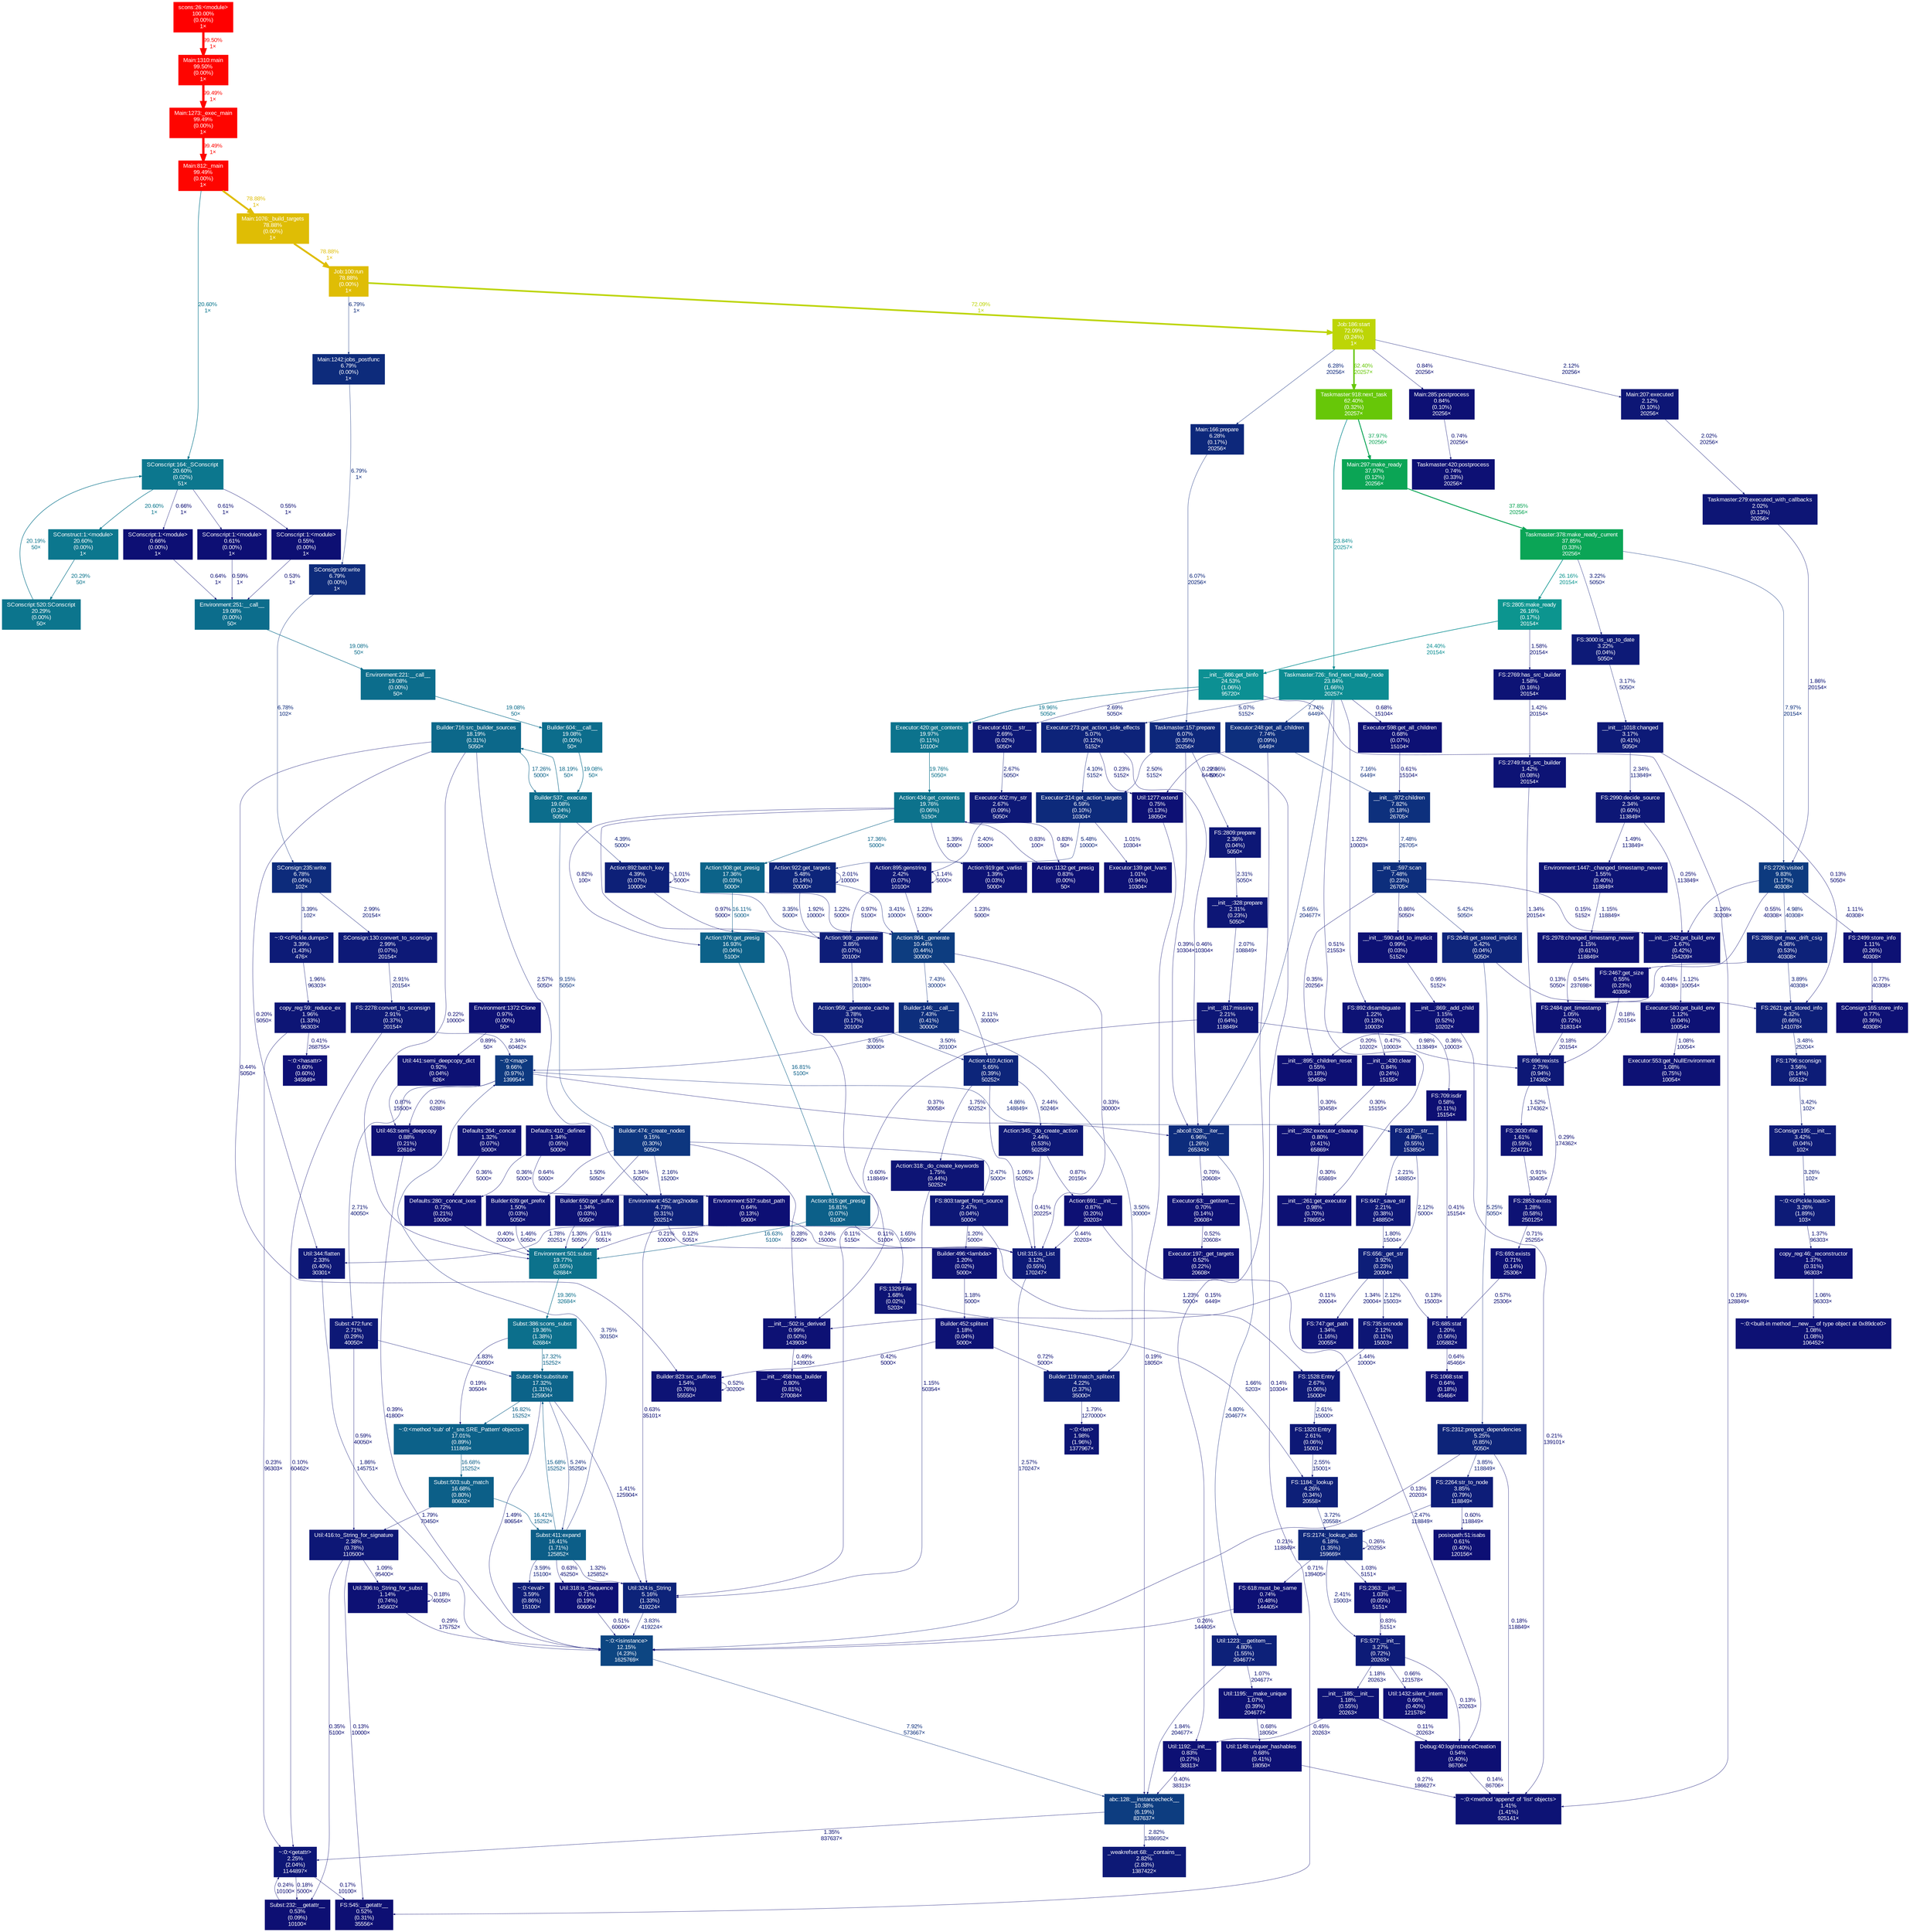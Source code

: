 digraph {
	graph [ranksep=0.25, fontname=Arial, nodesep=0.125];
	node [fontname=Arial, style=filled, height=0, width=0, shape=box, fontcolor=white];
	edge [fontname=Arial];
	0 [color="#0d287b", fontcolor="#ffffff", fontsize="10.00", label="FS:2174:_lookup_abs\n6.18%\n(1.35%)\n159669×"];
	0 -> 0 [color="#0d0e73", label="0.26%\n20255×", arrowsize="0.35", fontsize="10.00", fontcolor="#0d0e73", labeldistance="0.50", penwidth="0.50"];
	0 -> 1093 [color="#0d1174", label="1.03%\n5151×", arrowsize="0.35", fontsize="10.00", fontcolor="#0d1174", labeldistance="0.50", penwidth="0.50"];
	0 -> 390 [color="#0d1074", label="0.71%\n139405×", arrowsize="0.35", fontsize="10.00", fontcolor="#0d1074", labeldistance="0.50", penwidth="0.50"];
	0 -> 732 [color="#0d1776", label="2.41%\n15003×", arrowsize="0.35", fontsize="10.00", fontcolor="#0d1776", labeldistance="0.50", penwidth="0.50"];
	1 [color="#0d1f78", fontcolor="#ffffff", fontsize="10.00", label="FS:1184:_lookup\n4.26%\n(0.34%)\n20558×"];
	1 -> 0 [color="#0d1d78", label="3.72%\n20558×", arrowsize="0.35", fontsize="10.00", fontcolor="#0d1d78", labeldistance="0.50", penwidth="0.50"];
	2 [color="#0d1d78", fontcolor="#ffffff", fontsize="10.00", label="FS:2264:str_to_node\n3.85%\n(0.79%)\n118849×"];
	2 -> 0 [color="#0d1776", label="2.47%\n118849×", arrowsize="0.35", fontsize="10.00", fontcolor="#0d1776", labeldistance="0.50", penwidth="0.50"];
	2 -> 1434 [color="#0d0f74", label="0.60%\n118849×", arrowsize="0.35", fontsize="10.00", fontcolor="#0d0f74", labeldistance="0.50", penwidth="0.50"];
	4 [color="#0c8c92", fontcolor="#ffffff", fontsize="10.00", label="Taskmaster:726:_find_next_ready_node\n23.84%\n(1.66%)\n20257×"];
	4 -> 266 [color="#0d1274", label="1.22%\n10003×", arrowsize="0.35", fontsize="10.00", fontcolor="#0d1274", labeldistance="0.50", penwidth="0.50"];
	4 -> 427 [color="#0d1074", label="0.68%\n15104×", arrowsize="0.35", fontsize="10.00", fontcolor="#0d1074", labeldistance="0.50", penwidth="0.50"];
	4 -> 815 [color="#0d2f7d", label="7.74%\n6449×", arrowsize="0.35", fontsize="10.00", fontcolor="#0d2f7d", labeldistance="0.50", penwidth="0.50"];
	4 -> 843 [color="#0d257a", label="5.65%\n204677×", arrowsize="0.35", fontsize="10.00", fontcolor="#0d257a", labeldistance="0.50", penwidth="0.50"];
	4 -> 219 [color="#0d0f73", label="0.51%\n21553×", arrowsize="0.35", fontsize="10.00", fontcolor="#0d0f73", labeldistance="0.50", penwidth="0.50"];
	4 -> 412 [color="#0d2379", label="5.07%\n5152×", arrowsize="0.35", fontsize="10.00", fontcolor="#0d2379", labeldistance="0.50", penwidth="0.50"];
	15 [color="#0d1074", fontcolor="#ffffff", fontsize="10.00", label="__init__:282:executor_cleanup\n0.80%\n(0.41%)\n65869×"];
	15 -> 219 [color="#0d0e73", label="0.30%\n65869×", arrowsize="0.35", fontsize="10.00", fontcolor="#0d0e73", labeldistance="0.50", penwidth="0.50"];
	16 [color="#0d2078", fontcolor="#ffffff", fontsize="10.00", label="Action:892:batch_key\n4.39%\n(0.07%)\n10000×"];
	16 -> 16 [color="#0d1174", label="1.01%\n5000×", arrowsize="0.35", fontsize="10.00", fontcolor="#0d1174", labeldistance="0.50", penwidth="0.50"];
	16 -> 708 [color="#0d1b77", label="3.35%\n5000×", arrowsize="0.35", fontsize="10.00", fontcolor="#0d1b77", labeldistance="0.50", penwidth="0.50"];
	16 -> 274 [color="#0d1174", label="0.97%\n5000×", arrowsize="0.35", fontsize="10.00", fontcolor="#0d1174", labeldistance="0.50", penwidth="0.50"];
	17 [color="#0c6d8c", fontcolor="#ffffff", fontsize="10.00", label="Builder:537:_execute\n19.08%\n(0.24%)\n5050×"];
	17 -> 192 [color="#0c688a", label="18.19%\n50×", arrowsize="0.43", fontsize="10.00", fontcolor="#0c688a", labeldistance="0.73", penwidth="0.73"];
	17 -> 19 [color="#0d367f", label="9.15%\n5050×", arrowsize="0.35", fontsize="10.00", fontcolor="#0d367f", labeldistance="0.50", penwidth="0.50"];
	17 -> 16 [color="#0d2078", label="4.39%\n5000×", arrowsize="0.35", fontsize="10.00", fontcolor="#0d2078", labeldistance="0.50", penwidth="0.50"];
	19 [color="#0d367f", fontcolor="#ffffff", fontsize="10.00", label="Builder:474:_create_nodes\n9.15%\n(0.30%)\n5050×"];
	19 -> 450 [color="#0d1375", label="1.50%\n5050×", arrowsize="0.35", fontsize="10.00", fontcolor="#0d1375", labeldistance="0.50", penwidth="0.50"];
	19 -> 228 [color="#0d1274", label="1.34%\n5050×", arrowsize="0.35", fontsize="10.00", fontcolor="#0d1274", labeldistance="0.50", penwidth="0.50"];
	19 -> 201 [color="#0d1676", label="2.16%\n15200×", arrowsize="0.35", fontsize="10.00", fontcolor="#0d1676", labeldistance="0.50", penwidth="0.50"];
	19 -> 182 [color="#0d0e73", label="0.28%\n5050×", arrowsize="0.35", fontsize="10.00", fontcolor="#0d0e73", labeldistance="0.50", penwidth="0.50"];
	19 -> 133 [color="#0d1776", label="2.47%\n5000×", arrowsize="0.35", fontsize="10.00", fontcolor="#0d1776", labeldistance="0.50", penwidth="0.50"];
	24 [color="#0d0f74", fontcolor="#ffffff", fontsize="10.00", label="SConscript:1:<module>\n0.66%\n(0.00%)\n1×"];
	24 -> 711 [color="#0d0f74", label="0.64%\n1×", arrowsize="0.35", fontsize="10.00", fontcolor="#0d0f74", labeldistance="0.50", penwidth="0.50"];
	25 [color="#0c778e", fontcolor="#ffffff", fontsize="10.00", label="SConscript:164:_SConscript\n20.60%\n(0.02%)\n51×"];
	25 -> 24 [color="#0d0f74", label="0.66%\n1×", arrowsize="0.35", fontsize="10.00", fontcolor="#0d0f74", labeldistance="0.50", penwidth="0.50"];
	25 -> 284 [color="#0d0f74", label="0.61%\n1×", arrowsize="0.35", fontsize="10.00", fontcolor="#0d0f74", labeldistance="0.50", penwidth="0.50"];
	25 -> 362 [color="#0d0f73", label="0.55%\n1×", arrowsize="0.35", fontsize="10.00", fontcolor="#0d0f73", labeldistance="0.50", penwidth="0.50"];
	25 -> 121 [color="#0c778e", label="20.60%\n1×", arrowsize="0.45", fontsize="10.00", fontcolor="#0c778e", labeldistance="0.82", penwidth="0.82"];
	32 [color="#0d277b", fontcolor="#ffffff", fontsize="10.00", label="Taskmaster:157:prepare\n6.07%\n(0.35%)\n20256×"];
	32 -> 843 [color="#0d0e73", label="0.39%\n10304×", arrowsize="0.35", fontsize="10.00", fontcolor="#0d0e73", labeldistance="0.50", penwidth="0.50"];
	32 -> 783 [color="#0d1776", label="2.36%\n5050×", arrowsize="0.35", fontsize="10.00", fontcolor="#0d1776", labeldistance="0.50", penwidth="0.50"];
	32 -> 245 [color="#0d0d73", label="0.14%\n10304×", arrowsize="0.35", fontsize="10.00", fontcolor="#0d0d73", labeldistance="0.50", penwidth="0.50"];
	32 -> 886 [color="#0d1776", label="2.50%\n5152×", arrowsize="0.35", fontsize="10.00", fontcolor="#0d1776", labeldistance="0.50", penwidth="0.50"];
	33 [color="#0d287b", fontcolor="#ffffff", fontsize="10.00", label="Main:166:prepare\n6.28%\n(0.17%)\n20256×"];
	33 -> 32 [color="#0d277b", label="6.07%\n20256×", arrowsize="0.35", fontsize="10.00", fontcolor="#0d277b", labeldistance="0.50", penwidth="0.50"];
	42 [color="#0d1675", fontcolor="#ffffff", fontsize="10.00", label="FS:735:srcnode\n2.12%\n(0.11%)\n15003×"];
	42 -> 202 [color="#0d1375", label="1.44%\n10000×", arrowsize="0.35", fontsize="10.00", fontcolor="#0d1375", labeldistance="0.50", penwidth="0.50"];
	79 [color="#fe0500", fontcolor="#ffffff", fontsize="10.00", label="Main:812:_main\n99.49%\n(0.00%)\n1×"];
	79 -> 527 [color="#dfbd05", label="78.88%\n1×", arrowsize="0.89", fontsize="10.00", fontcolor="#dfbd05", labeldistance="3.16", penwidth="3.16"];
	79 -> 25 [color="#0c778e", label="20.60%\n1×", arrowsize="0.45", fontsize="10.00", fontcolor="#0c778e", labeldistance="0.82", penwidth="0.82"];
	93 [color="#0d1074", fontcolor="#ffffff", fontsize="10.00", label="Util:463:semi_deepcopy\n0.88%\n(0.21%)\n22616×"];
	93 -> 378 [color="#0d0e73", label="0.39%\n41800×", arrowsize="0.35", fontsize="10.00", fontcolor="#0d0e73", labeldistance="0.50", penwidth="0.50"];
	116 [color="#fe0500", fontcolor="#ffffff", fontsize="10.00", label="Main:1310:main\n99.50%\n(0.00%)\n1×"];
	116 -> 399 [color="#fe0500", label="99.49%\n1×", arrowsize="1.00", fontsize="10.00", fontcolor="#fe0500", labeldistance="3.98", penwidth="3.98"];
	121 [color="#0c778e", fontcolor="#ffffff", fontsize="10.00", label="SConstruct:1:<module>\n20.60%\n(0.00%)\n1×"];
	121 -> 343 [color="#0c758d", label="20.29%\n50×", arrowsize="0.45", fontsize="10.00", fontcolor="#0c758d", labeldistance="0.81", penwidth="0.81"];
	127 [color="#0c9093", fontcolor="#ffffff", fontsize="10.00", label="__init__:686:get_binfo\n24.53%\n(1.06%)\n95720×"];
	127 -> 322 [color="#0d1876", label="2.69%\n5050×", arrowsize="0.35", fontsize="10.00", fontcolor="#0d1876", labeldistance="0.50", penwidth="0.50"];
	127 -> 762 [color="#0c738d", label="19.96%\n5050×", arrowsize="0.45", fontsize="10.00", fontcolor="#0c738d", labeldistance="0.80", penwidth="0.80"];
	127 -> 1500 [color="#0d0e73", label="0.19%\n128849×", arrowsize="0.35", fontsize="10.00", fontcolor="#0d0e73", labeldistance="0.50", penwidth="0.50"];
	132 [color="#0d1274", fontcolor="#ffffff", fontsize="10.00", label="Builder:496:<lambda>\n1.20%\n(0.02%)\n5000×"];
	132 -> 1172 [color="#0d1274", label="1.18%\n5000×", arrowsize="0.35", fontsize="10.00", fontcolor="#0d1274", labeldistance="0.50", penwidth="0.50"];
	133 [color="#0d1776", fontcolor="#ffffff", fontsize="10.00", label="FS:803:target_from_source\n2.47%\n(0.04%)\n5000×"];
	133 -> 202 [color="#0d1274", label="1.23%\n5000×", arrowsize="0.35", fontsize="10.00", fontcolor="#0d1274", labeldistance="0.50", penwidth="0.50"];
	133 -> 132 [color="#0d1274", label="1.20%\n5000×", arrowsize="0.35", fontsize="10.00", fontcolor="#0d1274", labeldistance="0.50", penwidth="0.50"];
	134 [color="#0d1074", fontcolor="#ffffff", fontsize="10.00", label="Action:1132:get_presig\n0.83%\n(0.00%)\n50×"];
	134 -> 135 [color="#0d1074", label="0.83%\n100×", arrowsize="0.35", fontsize="10.00", fontcolor="#0d1074", labeldistance="0.50", penwidth="0.50"];
	135 [color="#0c728c", fontcolor="#ffffff", fontsize="10.00", label="Action:434:get_contents\n19.76%\n(0.06%)\n5150×"];
	135 -> 385 [color="#0d0d73", label="0.11%\n5150×", arrowsize="0.35", fontsize="10.00", fontcolor="#0d0d73", labeldistance="0.50", penwidth="0.50"];
	135 -> 1058 [color="#0d1074", label="0.82%\n100×", arrowsize="0.35", fontsize="10.00", fontcolor="#0d1074", labeldistance="0.50", penwidth="0.50"];
	135 -> 227 [color="#0d1375", label="1.39%\n5000×", arrowsize="0.35", fontsize="10.00", fontcolor="#0d1375", labeldistance="0.50", penwidth="0.50"];
	135 -> 134 [color="#0d1074", label="0.83%\n50×", arrowsize="0.35", fontsize="10.00", fontcolor="#0d1074", labeldistance="0.50", penwidth="0.50"];
	135 -> 1226 [color="#0c6389", label="17.36%\n5000×", arrowsize="0.42", fontsize="10.00", fontcolor="#0c6389", labeldistance="0.69", penwidth="0.69"];
	139 [color="#0d1375", fontcolor="#ffffff", fontsize="10.00", label="Builder:823:src_suffixes\n1.54%\n(0.76%)\n55550×"];
	139 -> 139 [color="#0d0f73", label="0.52%\n30200×", arrowsize="0.35", fontsize="10.00", fontcolor="#0d0f73", labeldistance="0.50", penwidth="0.50"];
	175 [color="#0d1074", fontcolor="#ffffff", fontsize="10.00", label="__init__:458:has_builder\n0.80%\n(0.81%)\n270084×"];
	178 [color="#0d2e7c", fontcolor="#ffffff", fontsize="10.00", label="__init__:597:scan\n7.48%\n(0.23%)\n26705×"];
	178 -> 690 [color="#0d247a", label="5.42%\n5050×", arrowsize="0.35", fontsize="10.00", fontcolor="#0d247a", labeldistance="0.50", penwidth="0.50"];
	178 -> 852 [color="#0d1074", label="0.86%\n5050×", arrowsize="0.35", fontsize="10.00", fontcolor="#0d1074", labeldistance="0.50", penwidth="0.50"];
	178 -> 281 [color="#0d0e73", label="0.35%\n20256×", arrowsize="0.35", fontsize="10.00", fontcolor="#0d0e73", labeldistance="0.50", penwidth="0.50"];
	178 -> 222 [color="#0d0d73", label="0.15%\n5152×", arrowsize="0.35", fontsize="10.00", fontcolor="#0d0d73", labeldistance="0.50", penwidth="0.50"];
	179 [color="#0ba556", fontcolor="#ffffff", fontsize="10.00", label="Taskmaster:378:make_ready_current\n37.85%\n(0.33%)\n20256×"];
	179 -> 837 [color="#0d1a77", label="3.22%\n5050×", arrowsize="0.35", fontsize="10.00", fontcolor="#0d1a77", labeldistance="0.50", penwidth="0.50"];
	179 -> 749 [color="#0c958f", label="26.16%\n20154×", arrowsize="0.51", fontsize="10.00", fontcolor="#0c958f", labeldistance="1.05", penwidth="1.05"];
	179 -> 180 [color="#0d307d", label="7.97%\n20154×", arrowsize="0.35", fontsize="10.00", fontcolor="#0d307d", labeldistance="0.50", penwidth="0.50"];
	180 [color="#0d3a7f", fontcolor="#ffffff", fontsize="10.00", label="FS:2726:visited\n9.83%\n(1.17%)\n40308×"];
	180 -> 676 [color="#0d1174", label="1.11%\n40308×", arrowsize="0.35", fontsize="10.00", fontcolor="#0d1174", labeldistance="0.50", penwidth="0.50"];
	180 -> 936 [color="#0d0f73", label="0.55%\n40308×", arrowsize="0.35", fontsize="10.00", fontcolor="#0d0f73", labeldistance="0.50", penwidth="0.50"];
	180 -> 638 [color="#0d2279", label="4.98%\n40308×", arrowsize="0.35", fontsize="10.00", fontcolor="#0d2279", labeldistance="0.50", penwidth="0.50"];
	180 -> 222 [color="#0d1274", label="1.26%\n30208×", arrowsize="0.35", fontsize="10.00", fontcolor="#0d1274", labeldistance="0.50", penwidth="0.50"];
	182 [color="#0d1174", fontcolor="#ffffff", fontsize="10.00", label="__init__:502:is_derived\n0.99%\n(0.50%)\n143903×"];
	182 -> 175 [color="#0d0f73", label="0.49%\n143903×", arrowsize="0.35", fontsize="10.00", fontcolor="#0d0f73", labeldistance="0.50", penwidth="0.50"];
	183 [color="#0d1a77", fontcolor="#ffffff", fontsize="10.00", label="__init__:1018:changed\n3.17%\n(0.41%)\n5050×"];
	183 -> 408 [color="#0d0d73", label="0.13%\n5050×", arrowsize="0.35", fontsize="10.00", fontcolor="#0d0d73", labeldistance="0.50", penwidth="0.50"];
	183 -> 254 [color="#0d1776", label="2.34%\n113849×", arrowsize="0.35", fontsize="10.00", fontcolor="#0d1776", labeldistance="0.50", penwidth="0.50"];
	184 [color="#0d1675", fontcolor="#ffffff", fontsize="10.00", label="Main:207:executed\n2.12%\n(0.10%)\n20256×"];
	184 -> 760 [color="#0d1575", label="2.02%\n20256×", arrowsize="0.35", fontsize="10.00", fontcolor="#0d1575", labeldistance="0.50", penwidth="0.50"];
	192 [color="#0c688a", fontcolor="#ffffff", fontsize="10.00", label="Builder:716:src_builder_sources\n18.19%\n(0.31%)\n5050×"];
	192 -> 201 [color="#0d1876", label="2.57%\n5050×", arrowsize="0.35", fontsize="10.00", fontcolor="#0d1876", labeldistance="0.50", penwidth="0.50"];
	192 -> 394 [color="#0d0e73", label="0.20%\n5050×", arrowsize="0.35", fontsize="10.00", fontcolor="#0d0e73", labeldistance="0.50", penwidth="0.50"];
	192 -> 139 [color="#0d0f73", label="0.44%\n5050×", arrowsize="0.35", fontsize="10.00", fontcolor="#0d0f73", labeldistance="0.50", penwidth="0.50"];
	192 -> 17 [color="#0c6389", label="17.26%\n5000×", arrowsize="0.42", fontsize="10.00", fontcolor="#0c6389", labeldistance="0.69", penwidth="0.69"];
	192 -> 445 [color="#0d0e73", label="0.22%\n10000×", arrowsize="0.35", fontsize="10.00", fontcolor="#0d0e73", labeldistance="0.50", penwidth="0.50"];
	193 [color="#0d307d", fontcolor="#ffffff", fontsize="10.00", label="__init__:972:children\n7.82%\n(0.18%)\n26705×"];
	193 -> 178 [color="#0d2e7c", label="7.48%\n26705×", arrowsize="0.35", fontsize="10.00", fontcolor="#0d2e7c", labeldistance="0.50", penwidth="0.50"];
	200 [color="#0d1876", fontcolor="#ffffff", fontsize="10.00", label="FS:1320:Entry\n2.61%\n(0.06%)\n15001×"];
	200 -> 1 [color="#0d1776", label="2.55%\n15001×", arrowsize="0.35", fontsize="10.00", fontcolor="#0d1776", labeldistance="0.50", penwidth="0.50"];
	201 [color="#0d2179", fontcolor="#ffffff", fontsize="10.00", label="Environment:452:arg2nodes\n4.73%\n(0.31%)\n20251×"];
	201 -> 385 [color="#0d0f74", label="0.63%\n35101×", arrowsize="0.35", fontsize="10.00", fontcolor="#0d0f74", labeldistance="0.50", penwidth="0.50"];
	201 -> 394 [color="#0d1475", label="1.78%\n20251×", arrowsize="0.35", fontsize="10.00", fontcolor="#0d1475", labeldistance="0.50", penwidth="0.50"];
	201 -> 821 [color="#0d1475", label="1.65%\n5050×", arrowsize="0.35", fontsize="10.00", fontcolor="#0d1475", labeldistance="0.50", penwidth="0.50"];
	201 -> 407 [color="#0d0d73", label="0.12%\n5051×", arrowsize="0.35", fontsize="10.00", fontcolor="#0d0d73", labeldistance="0.50", penwidth="0.50"];
	201 -> 445 [color="#0d0d73", label="0.11%\n5051×", arrowsize="0.35", fontsize="10.00", fontcolor="#0d0d73", labeldistance="0.50", penwidth="0.50"];
	202 [color="#0d1876", fontcolor="#ffffff", fontsize="10.00", label="FS:1528:Entry\n2.67%\n(0.06%)\n15000×"];
	202 -> 200 [color="#0d1876", label="2.61%\n15000×", arrowsize="0.35", fontsize="10.00", fontcolor="#0d1876", labeldistance="0.50", penwidth="0.50"];
	219 [color="#0d1174", fontcolor="#ffffff", fontsize="10.00", label="__init__:261:get_executor\n0.98%\n(0.70%)\n178655×"];
	221 [color="#67c708", fontcolor="#ffffff", fontsize="10.00", label="Taskmaster:918:next_task\n62.40%\n(0.32%)\n20257×"];
	221 -> 1378 [color="#0ba555", label="37.97%\n20256×", arrowsize="0.62", fontsize="10.00", fontcolor="#0ba555", labeldistance="1.52", penwidth="1.52"];
	221 -> 4 [color="#0c8c92", label="23.84%\n20257×", arrowsize="0.49", fontsize="10.00", fontcolor="#0c8c92", labeldistance="0.95", penwidth="0.95"];
	222 [color="#0d1475", fontcolor="#ffffff", fontsize="10.00", label="__init__:242:get_build_env\n1.67%\n(0.42%)\n154209×"];
	222 -> 735 [color="#0d1174", label="1.12%\n10054×", arrowsize="0.35", fontsize="10.00", fontcolor="#0d1174", labeldistance="0.50", penwidth="0.50"];
	227 [color="#0d1375", fontcolor="#ffffff", fontsize="10.00", label="Action:919:get_varlist\n1.39%\n(0.03%)\n5000×"];
	227 -> 708 [color="#0d1274", label="1.23%\n5000×", arrowsize="0.35", fontsize="10.00", fontcolor="#0d1274", labeldistance="0.50", penwidth="0.50"];
	228 [color="#0d1274", fontcolor="#ffffff", fontsize="10.00", label="Builder:650:get_suffix\n1.34%\n(0.03%)\n5050×"];
	228 -> 445 [color="#0d1274", label="1.30%\n5050×", arrowsize="0.35", fontsize="10.00", fontcolor="#0d1274", labeldistance="0.50", penwidth="0.50"];
	245 [color="#0d0f73", fontcolor="#ffffff", fontsize="10.00", label="FS:545:__getattr__\n0.52%\n(0.31%)\n35556×"];
	249 [color="#0c6f8c", fontcolor="#ffffff", fontsize="10.00", label="Subst:386:scons_subst\n19.36%\n(1.38%)\n62684×"];
	249 -> 1062 [color="#0d0e73", label="0.19%\n30504×", arrowsize="0.35", fontsize="10.00", fontcolor="#0d0e73", labeldistance="0.50", penwidth="0.50"];
	249 -> 380 [color="#0c6389", label="17.32%\n15252×", arrowsize="0.42", fontsize="10.00", fontcolor="#0c6389", labeldistance="0.69", penwidth="0.69"];
	254 [color="#0d1776", fontcolor="#ffffff", fontsize="10.00", label="FS:2990:decide_source\n2.34%\n(0.60%)\n113849×"];
	254 -> 1392 [color="#0d1375", label="1.49%\n113849×", arrowsize="0.35", fontsize="10.00", fontcolor="#0d1375", labeldistance="0.50", penwidth="0.50"];
	254 -> 222 [color="#0d0e73", label="0.25%\n113849×", arrowsize="0.35", fontsize="10.00", fontcolor="#0d0e73", labeldistance="0.50", penwidth="0.50"];
	256 [color="#ff0000", fontcolor="#ffffff", fontsize="10.00", label="scons:26:<module>\n100.00%\n(0.00%)\n1×"];
	256 -> 116 [color="#fe0500", label="99.50%\n1×", arrowsize="1.00", fontsize="10.00", fontcolor="#fe0500", labeldistance="3.98", penwidth="3.98"];
	265 [color="#0d0f73", fontcolor="#ffffff", fontsize="10.00", label="Executor:197:_get_targets\n0.52%\n(0.22%)\n20608×"];
	266 [color="#0d1274", fontcolor="#ffffff", fontsize="10.00", label="FS:892:disambiguate\n1.22%\n(0.13%)\n10003×"];
	266 -> 279 [color="#0d0f73", label="0.47%\n10003×", arrowsize="0.35", fontsize="10.00", fontcolor="#0d0f73", labeldistance="0.50", penwidth="0.50"];
	266 -> 847 [color="#0d0e73", label="0.36%\n10003×", arrowsize="0.35", fontsize="10.00", fontcolor="#0d0e73", labeldistance="0.50", penwidth="0.50"];
	273 [color="#0d1d78", fontcolor="#ffffff", fontsize="10.00", label="Action:959:_generate_cache\n3.78%\n(0.17%)\n20100×"];
	273 -> 655 [color="#0d1c77", label="3.50%\n20100×", arrowsize="0.35", fontsize="10.00", fontcolor="#0d1c77", labeldistance="0.50", penwidth="0.50"];
	274 [color="#0d1d78", fontcolor="#ffffff", fontsize="10.00", label="Action:969:_generate\n3.85%\n(0.07%)\n20100×"];
	274 -> 273 [color="#0d1d78", label="3.78%\n20100×", arrowsize="0.35", fontsize="10.00", fontcolor="#0d1d78", labeldistance="0.50", penwidth="0.50"];
	279 [color="#0d1074", fontcolor="#ffffff", fontsize="10.00", label="__init__:430:clear\n0.84%\n(0.24%)\n15155×"];
	279 -> 15 [color="#0d0e73", label="0.30%\n15155×", arrowsize="0.35", fontsize="10.00", fontcolor="#0d0e73", labeldistance="0.50", penwidth="0.50"];
	280 [color="#0d1274", fontcolor="#ffffff", fontsize="10.00", label="__init__:185:__init__\n1.18%\n(0.55%)\n20263×"];
	280 -> 1131 [color="#0d0f73", label="0.45%\n20263×", arrowsize="0.35", fontsize="10.00", fontcolor="#0d0f73", labeldistance="0.50", penwidth="0.50"];
	280 -> 1091 [color="#0d0d73", label="0.11%\n20263×", arrowsize="0.35", fontsize="10.00", fontcolor="#0d0d73", labeldistance="0.50", penwidth="0.50"];
	281 [color="#0d0f73", fontcolor="#ffffff", fontsize="10.00", label="__init__:895:_children_reset\n0.55%\n(0.18%)\n30458×"];
	281 -> 15 [color="#0d0e73", label="0.30%\n30458×", arrowsize="0.35", fontsize="10.00", fontcolor="#0d0e73", labeldistance="0.50", penwidth="0.50"];
	284 [color="#0d0f74", fontcolor="#ffffff", fontsize="10.00", label="SConscript:1:<module>\n0.61%\n(0.00%)\n1×"];
	284 -> 711 [color="#0d0f73", label="0.59%\n1×", arrowsize="0.35", fontsize="10.00", fontcolor="#0d0f73", labeldistance="0.50", penwidth="0.50"];
	287 [color="#0d397f", fontcolor="#ffffff", fontsize="10.00", label="~:0:<map>\n9.66%\n(0.97%)\n139954×"];
	287 -> 577 [color="#0d2279", label="4.86%\n148849×", arrowsize="0.35", fontsize="10.00", fontcolor="#0d2279", labeldistance="0.50", penwidth="0.50"];
	287 -> 843 [color="#0d0e73", label="0.37%\n30058×", arrowsize="0.35", fontsize="10.00", fontcolor="#0d0e73", labeldistance="0.50", penwidth="0.50"];
	287 -> 93 [color="#0d0e73", label="0.20%\n6288×", arrowsize="0.35", fontsize="10.00", fontcolor="#0d0e73", labeldistance="0.50", penwidth="0.50"];
	287 -> 1075 [color="#0d1876", label="2.71%\n40050×", arrowsize="0.35", fontsize="10.00", fontcolor="#0d1876", labeldistance="0.50", penwidth="0.50"];
	292 [color="#0d1776", fontcolor="#ffffff", fontsize="10.00", label="Util:416:to_String_for_signature\n2.38%\n(0.78%)\n110500×"];
	292 -> 392 [color="#0d1174", label="1.09%\n95400×", arrowsize="0.35", fontsize="10.00", fontcolor="#0d1174", labeldistance="0.50", penwidth="0.50"];
	292 -> 595 [color="#0d0e73", label="0.35%\n5100×", arrowsize="0.35", fontsize="10.00", fontcolor="#0d0e73", labeldistance="0.50", penwidth="0.50"];
	292 -> 245 [color="#0d0d73", label="0.13%\n10000×", arrowsize="0.35", fontsize="10.00", fontcolor="#0d0d73", labeldistance="0.50", penwidth="0.50"];
	293 [color="#bdd506", fontcolor="#ffffff", fontsize="10.00", label="Job:186:start\n72.09%\n(0.24%)\n1×"];
	293 -> 33 [color="#0d287b", label="6.28%\n20256×", arrowsize="0.35", fontsize="10.00", fontcolor="#0d287b", labeldistance="0.50", penwidth="0.50"];
	293 -> 184 [color="#0d1675", label="2.12%\n20256×", arrowsize="0.35", fontsize="10.00", fontcolor="#0d1675", labeldistance="0.50", penwidth="0.50"];
	293 -> 440 [color="#0d1074", label="0.84%\n20256×", arrowsize="0.35", fontsize="10.00", fontcolor="#0d1074", labeldistance="0.50", penwidth="0.50"];
	293 -> 221 [color="#67c708", label="62.40%\n20257×", arrowsize="0.79", fontsize="10.00", fontcolor="#67c708", labeldistance="2.50", penwidth="2.50"];
	308 [color="#0d1375", fontcolor="#ffffff", fontsize="10.00", label="FS:3030:rfile\n1.61%\n(0.59%)\n224721×"];
	308 -> 1003 [color="#0d1074", label="0.91%\n30405×", arrowsize="0.35", fontsize="10.00", fontcolor="#0d1074", labeldistance="0.50", penwidth="0.50"];
	321 [color="#0d1876", fontcolor="#ffffff", fontsize="10.00", label="Executor:402:my_str\n2.67%\n(0.09%)\n5050×"];
	321 -> 740 [color="#0d1776", label="2.40%\n5000×", arrowsize="0.35", fontsize="10.00", fontcolor="#0d1776", labeldistance="0.50", penwidth="0.50"];
	322 [color="#0d1876", fontcolor="#ffffff", fontsize="10.00", label="Executor:410:__str__\n2.69%\n(0.02%)\n5050×"];
	322 -> 321 [color="#0d1876", label="2.67%\n5050×", arrowsize="0.35", fontsize="10.00", fontcolor="#0d1876", labeldistance="0.50", penwidth="0.50"];
	343 [color="#0c758d", fontcolor="#ffffff", fontsize="10.00", label="SConscript:520:SConscript\n20.29%\n(0.00%)\n50×"];
	343 -> 25 [color="#0c748d", label="20.19%\n50×", arrowsize="0.45", fontsize="10.00", fontcolor="#0c748d", labeldistance="0.81", penwidth="0.81"];
	354 [color="#0d0f74", fontcolor="#ffffff", fontsize="10.00", label="FS:1068:stat\n0.64%\n(0.18%)\n45466×"];
	359 [color="#0d1074", fontcolor="#ffffff", fontsize="10.00", label="Action:691:__init__\n0.87%\n(0.20%)\n20203×"];
	359 -> 1091 [color="#0d0d73", label="0.13%\n20203×", arrowsize="0.35", fontsize="10.00", fontcolor="#0d0d73", labeldistance="0.50", penwidth="0.50"];
	359 -> 407 [color="#0d0f73", label="0.44%\n20203×", arrowsize="0.35", fontsize="10.00", fontcolor="#0d0f73", labeldistance="0.50", penwidth="0.50"];
	361 [color="#0d1776", fontcolor="#ffffff", fontsize="10.00", label="Action:345:_do_create_action\n2.44%\n(0.53%)\n50258×"];
	361 -> 359 [color="#0d1074", label="0.87%\n20156×", arrowsize="0.35", fontsize="10.00", fontcolor="#0d1074", labeldistance="0.50", penwidth="0.50"];
	361 -> 407 [color="#0d0e73", label="0.41%\n20225×", arrowsize="0.35", fontsize="10.00", fontcolor="#0d0e73", labeldistance="0.50", penwidth="0.50"];
	362 [color="#0d0f73", fontcolor="#ffffff", fontsize="10.00", label="SConscript:1:<module>\n0.55%\n(0.00%)\n1×"];
	362 -> 711 [color="#0d0f73", label="0.53%\n1×", arrowsize="0.35", fontsize="10.00", fontcolor="#0d0f73", labeldistance="0.50", penwidth="0.50"];
	378 [color="#0d4682", fontcolor="#ffffff", fontsize="10.00", label="~:0:<isinstance>\n12.15%\n(4.23%)\n1625769×"];
	378 -> 588 [color="#0d307d", label="7.92%\n573667×", arrowsize="0.35", fontsize="10.00", fontcolor="#0d307d", labeldistance="0.50", penwidth="0.50"];
	380 [color="#0c6389", fontcolor="#ffffff", fontsize="10.00", label="Subst:494:substitute\n17.32%\n(1.31%)\n125904×"];
	380 -> 385 [color="#0d1375", label="1.41%\n125904×", arrowsize="0.35", fontsize="10.00", fontcolor="#0d1375", labeldistance="0.50", penwidth="0.50"];
	380 -> 378 [color="#0d1375", label="1.49%\n80654×", arrowsize="0.35", fontsize="10.00", fontcolor="#0d1375", labeldistance="0.50", penwidth="0.50"];
	380 -> 562 [color="#0d2479", label="5.24%\n35250×", arrowsize="0.35", fontsize="10.00", fontcolor="#0d2479", labeldistance="0.50", penwidth="0.50"];
	380 -> 1062 [color="#0c6089", label="16.82%\n15252×", arrowsize="0.41", fontsize="10.00", fontcolor="#0c6089", labeldistance="0.67", penwidth="0.67"];
	383 [color="#0d1074", fontcolor="#ffffff", fontsize="10.00", label="Util:318:is_Sequence\n0.71%\n(0.19%)\n60606×"];
	383 -> 378 [color="#0d0f73", label="0.51%\n60606×", arrowsize="0.35", fontsize="10.00", fontcolor="#0d0f73", labeldistance="0.50", penwidth="0.50"];
	385 [color="#0d2379", fontcolor="#ffffff", fontsize="10.00", label="Util:324:is_String\n5.16%\n(1.33%)\n419224×"];
	385 -> 378 [color="#0d1d78", label="3.83%\n419224×", arrowsize="0.35", fontsize="10.00", fontcolor="#0d1d78", labeldistance="0.50", penwidth="0.50"];
	390 [color="#0d1074", fontcolor="#ffffff", fontsize="10.00", label="FS:618:must_be_same\n0.74%\n(0.48%)\n144405×"];
	390 -> 378 [color="#0d0e73", label="0.26%\n144405×", arrowsize="0.35", fontsize="10.00", fontcolor="#0d0e73", labeldistance="0.50", penwidth="0.50"];
	392 [color="#0d1174", fontcolor="#ffffff", fontsize="10.00", label="Util:396:to_String_for_subst\n1.14%\n(0.74%)\n145602×"];
	392 -> 392 [color="#0d0d73", label="0.18%\n40050×", arrowsize="0.35", fontsize="10.00", fontcolor="#0d0d73", labeldistance="0.50", penwidth="0.50"];
	392 -> 378 [color="#0d0e73", label="0.29%\n175752×", arrowsize="0.35", fontsize="10.00", fontcolor="#0d0e73", labeldistance="0.50", penwidth="0.50"];
	394 [color="#0d1776", fontcolor="#ffffff", fontsize="10.00", label="Util:344:flatten\n2.33%\n(0.40%)\n30301×"];
	394 -> 378 [color="#0d1575", label="1.86%\n145751×", arrowsize="0.35", fontsize="10.00", fontcolor="#0d1575", labeldistance="0.50", penwidth="0.50"];
	398 [color="#0d1b77", fontcolor="#ffffff", fontsize="10.00", label="SConsign:195:__init__\n3.42%\n(0.04%)\n102×"];
	398 -> 1182 [color="#0d1b77", label="3.26%\n102×", arrowsize="0.35", fontsize="10.00", fontcolor="#0d1b77", labeldistance="0.50", penwidth="0.50"];
	399 [color="#fe0500", fontcolor="#ffffff", fontsize="10.00", label="Main:1273:_exec_main\n99.49%\n(0.00%)\n1×"];
	399 -> 79 [color="#fe0500", label="99.49%\n1×", arrowsize="1.00", fontsize="10.00", fontcolor="#fe0500", labeldistance="3.98", penwidth="3.98"];
	401 [color="#0d2479", fontcolor="#ffffff", fontsize="10.00", label="FS:2312:prepare_dependencies\n5.25%\n(0.85%)\n5050×"];
	401 -> 2 [color="#0d1d78", label="3.85%\n118849×", arrowsize="0.35", fontsize="10.00", fontcolor="#0d1d78", labeldistance="0.50", penwidth="0.50"];
	401 -> 378 [color="#0d0e73", label="0.21%\n118849×", arrowsize="0.35", fontsize="10.00", fontcolor="#0d0e73", labeldistance="0.50", penwidth="0.50"];
	401 -> 1500 [color="#0d0e73", label="0.18%\n118849×", arrowsize="0.35", fontsize="10.00", fontcolor="#0d0e73", labeldistance="0.50", penwidth="0.50"];
	405 [color="#0d1074", fontcolor="#ffffff", fontsize="10.00", label="Defaults:280:_concat_ixes\n0.72%\n(0.21%)\n10000×"];
	405 -> 445 [color="#0d0e73", label="0.40%\n20000×", arrowsize="0.35", fontsize="10.00", fontcolor="#0d0e73", labeldistance="0.50", penwidth="0.50"];
	407 [color="#0d1a77", fontcolor="#ffffff", fontsize="10.00", label="Util:315:is_List\n3.12%\n(0.55%)\n170247×"];
	407 -> 378 [color="#0d1876", label="2.57%\n170247×", arrowsize="0.35", fontsize="10.00", fontcolor="#0d1876", labeldistance="0.50", penwidth="0.50"];
	408 [color="#0d1f78", fontcolor="#ffffff", fontsize="10.00", label="FS:2621:get_stored_info\n4.32%\n(0.66%)\n141078×"];
	408 -> 1185 [color="#0d1c77", label="3.48%\n25204×", arrowsize="0.35", fontsize="10.00", fontcolor="#0d1c77", labeldistance="0.50", penwidth="0.50"];
	412 [color="#0d2379", fontcolor="#ffffff", fontsize="10.00", label="Executor:273:get_action_side_effects\n5.07%\n(0.12%)\n5152×"];
	412 -> 843 [color="#0d0f73", label="0.46%\n10304×", arrowsize="0.35", fontsize="10.00", fontcolor="#0d0f73", labeldistance="0.50", penwidth="0.50"];
	412 -> 886 [color="#0d1e78", label="4.10%\n5152×", arrowsize="0.35", fontsize="10.00", fontcolor="#0d1e78", labeldistance="0.50", penwidth="0.50"];
	412 -> 1223 [color="#0d0e73", label="0.23%\n5152×", arrowsize="0.35", fontsize="10.00", fontcolor="#0d0e73", labeldistance="0.50", penwidth="0.50"];
	413 [color="#0d1676", fontcolor="#ffffff", fontsize="10.00", label="~:0:<getattr>\n2.25%\n(2.04%)\n1144897×"];
	413 -> 595 [color="#0d0d73", label="0.18%\n5000×", arrowsize="0.35", fontsize="10.00", fontcolor="#0d0d73", labeldistance="0.50", penwidth="0.50"];
	413 -> 245 [color="#0d0d73", label="0.17%\n10100×", arrowsize="0.35", fontsize="10.00", fontcolor="#0d0d73", labeldistance="0.50", penwidth="0.50"];
	427 [color="#0d1074", fontcolor="#ffffff", fontsize="10.00", label="Executor:598:get_all_children\n0.68%\n(0.07%)\n15104×"];
	427 -> 193 [color="#0d0f74", label="0.61%\n15104×", arrowsize="0.35", fontsize="10.00", fontcolor="#0d0f74", labeldistance="0.50", penwidth="0.50"];
	440 [color="#0d1074", fontcolor="#ffffff", fontsize="10.00", label="Main:285:postprocess\n0.84%\n(0.10%)\n20256×"];
	440 -> 826 [color="#0d1074", label="0.74%\n20256×", arrowsize="0.35", fontsize="10.00", fontcolor="#0d1074", labeldistance="0.50", penwidth="0.50"];
	445 [color="#0c728c", fontcolor="#ffffff", fontsize="10.00", label="Environment:501:subst\n19.77%\n(0.55%)\n62684×"];
	445 -> 249 [color="#0c6f8c", label="19.36%\n32684×", arrowsize="0.44", fontsize="10.00", fontcolor="#0c6f8c", labeldistance="0.77", penwidth="0.77"];
	446 [color="#0d0f74", fontcolor="#ffffff", fontsize="10.00", label="Environment:537:subst_path\n0.64%\n(0.13%)\n5000×"];
	446 -> 445 [color="#0d0e73", label="0.21%\n10000×", arrowsize="0.35", fontsize="10.00", fontcolor="#0d0e73", labeldistance="0.50", penwidth="0.50"];
	446 -> 407 [color="#0d0e73", label="0.24%\n15000×", arrowsize="0.35", fontsize="10.00", fontcolor="#0d0e73", labeldistance="0.50", penwidth="0.50"];
	447 [color="#0c6089", fontcolor="#ffffff", fontsize="10.00", label="Action:815:get_presig\n16.81%\n(0.07%)\n5100×"];
	447 -> 445 [color="#0c5f88", label="16.63%\n5100×", arrowsize="0.41", fontsize="10.00", fontcolor="#0c5f88", labeldistance="0.67", penwidth="0.67"];
	447 -> 407 [color="#0d0d73", label="0.11%\n5100×", arrowsize="0.35", fontsize="10.00", fontcolor="#0d0d73", labeldistance="0.50", penwidth="0.50"];
	450 [color="#0d1375", fontcolor="#ffffff", fontsize="10.00", label="Builder:639:get_prefix\n1.50%\n(0.03%)\n5050×"];
	450 -> 445 [color="#0d1375", label="1.46%\n5050×", arrowsize="0.35", fontsize="10.00", fontcolor="#0d1375", labeldistance="0.50", penwidth="0.50"];
	504 [color="#0d1074", fontcolor="#ffffff", fontsize="10.00", label="SConsign:165:store_info\n0.77%\n(0.36%)\n40308×"];
	510 [color="#0d1174", fontcolor="#ffffff", fontsize="10.00", label="Environment:1372:Clone\n0.97%\n(0.00%)\n50×"];
	510 -> 916 [color="#0d1074", label="0.89%\n50×", arrowsize="0.35", fontsize="10.00", fontcolor="#0d1074", labeldistance="0.50", penwidth="0.50"];
	527 [color="#dfbd05", fontcolor="#ffffff", fontsize="10.00", label="Main:1076:_build_targets\n78.88%\n(0.00%)\n1×"];
	527 -> 942 [color="#dfbd05", label="78.88%\n1×", arrowsize="0.89", fontsize="10.00", fontcolor="#dfbd05", labeldistance="3.16", penwidth="3.16"];
	533 [color="#0d1e78", fontcolor="#ffffff", fontsize="10.00", label="FS:656:_get_str\n3.92%\n(0.23%)\n20004×"];
	533 -> 1040 [color="#0d1274", label="1.34%\n20004×", arrowsize="0.35", fontsize="10.00", fontcolor="#0d1274", labeldistance="0.50", penwidth="0.50"];
	533 -> 42 [color="#0d1675", label="2.12%\n15003×", arrowsize="0.35", fontsize="10.00", fontcolor="#0d1675", labeldistance="0.50", penwidth="0.50"];
	533 -> 781 [color="#0d0d73", label="0.13%\n15003×", arrowsize="0.35", fontsize="10.00", fontcolor="#0d0d73", labeldistance="0.50", penwidth="0.50"];
	533 -> 182 [color="#0d0d73", label="0.11%\n20004×", arrowsize="0.35", fontsize="10.00", fontcolor="#0d0d73", labeldistance="0.50", penwidth="0.50"];
	534 [color="#0d1676", fontcolor="#ffffff", fontsize="10.00", label="__init__:817:missing\n2.21%\n(0.64%)\n118849×"];
	534 -> 182 [color="#0d0f74", label="0.60%\n118849×", arrowsize="0.35", fontsize="10.00", fontcolor="#0d0f74", labeldistance="0.50", penwidth="0.50"];
	534 -> 935 [color="#0d1174", label="0.98%\n113849×", arrowsize="0.35", fontsize="10.00", fontcolor="#0d1174", labeldistance="0.50", penwidth="0.50"];
	553 [color="#0d2e7c", fontcolor="#ffffff", fontsize="10.00", label="Builder:146:__call__\n7.43%\n(0.41%)\n30000×"];
	553 -> 623 [color="#0d1c77", label="3.50%\n30000×", arrowsize="0.35", fontsize="10.00", fontcolor="#0d1c77", labeldistance="0.50", penwidth="0.50"];
	553 -> 287 [color="#0d1a77", label="3.05%\n30000×", arrowsize="0.35", fontsize="10.00", fontcolor="#0d1a77", labeldistance="0.50", penwidth="0.50"];
	554 [color="#0d1976", fontcolor="#ffffff", fontsize="10.00", label="FS:2278:convert_to_sconsign\n2.91%\n(0.37%)\n20154×"];
	554 -> 413 [color="#0d0d73", label="0.10%\n60462×", arrowsize="0.35", fontsize="10.00", fontcolor="#0d0d73", labeldistance="0.50", penwidth="0.50"];
	554 -> 287 [color="#0d1776", label="2.34%\n60462×", arrowsize="0.35", fontsize="10.00", fontcolor="#0d1776", labeldistance="0.50", penwidth="0.50"];
	562 [color="#0c5e88", fontcolor="#ffffff", fontsize="10.00", label="Subst:411:expand\n16.41%\n(1.71%)\n125852×"];
	562 -> 1313 [color="#0d1c77", label="3.59%\n15100×", arrowsize="0.35", fontsize="10.00", fontcolor="#0d1c77", labeldistance="0.50", penwidth="0.50"];
	562 -> 385 [color="#0d1274", label="1.32%\n125852×", arrowsize="0.35", fontsize="10.00", fontcolor="#0d1274", labeldistance="0.50", penwidth="0.50"];
	562 -> 383 [color="#0d0f74", label="0.63%\n45250×", arrowsize="0.35", fontsize="10.00", fontcolor="#0d0f74", labeldistance="0.50", penwidth="0.50"];
	562 -> 380 [color="#0c5987", label="15.68%\n15252×", arrowsize="0.40", fontsize="10.00", fontcolor="#0c5987", labeldistance="0.63", penwidth="0.63"];
	562 -> 287 [color="#0d1d78", label="3.75%\n30150×", arrowsize="0.35", fontsize="10.00", fontcolor="#0d1d78", labeldistance="0.50", penwidth="0.50"];
	577 [color="#0d2279", fontcolor="#ffffff", fontsize="10.00", label="FS:637:__str__\n4.89%\n(0.55%)\n153850×"];
	577 -> 755 [color="#0d1676", label="2.21%\n148850×", arrowsize="0.35", fontsize="10.00", fontcolor="#0d1676", labeldistance="0.50", penwidth="0.50"];
	577 -> 533 [color="#0d1675", label="2.12%\n5000×", arrowsize="0.35", fontsize="10.00", fontcolor="#0d1675", labeldistance="0.50", penwidth="0.50"];
	579 [color="#0d1977", fontcolor="#ffffff", fontsize="10.00", label="SConsign:130:convert_to_sconsign\n2.99%\n(0.07%)\n20154×"];
	579 -> 554 [color="#0d1976", label="2.91%\n20154×", arrowsize="0.35", fontsize="10.00", fontcolor="#0d1976", labeldistance="0.50", penwidth="0.50"];
	580 [color="#0d2b7b", fontcolor="#ffffff", fontsize="10.00", label="SConsign:235:write\n6.78%\n(0.04%)\n102×"];
	580 -> 579 [color="#0d1977", label="2.99%\n20154×", arrowsize="0.35", fontsize="10.00", fontcolor="#0d1977", labeldistance="0.50", penwidth="0.50"];
	580 -> 1196 [color="#0d1b77", label="3.39%\n102×", arrowsize="0.35", fontsize="10.00", fontcolor="#0d1b77", labeldistance="0.50", penwidth="0.50"];
	585 [color="#0d1575", fontcolor="#ffffff", fontsize="10.00", label="copy_reg:59:_reduce_ex\n1.96%\n(1.33%)\n96303×"];
	585 -> 1248 [color="#0d0e73", label="0.41%\n268755×", arrowsize="0.35", fontsize="10.00", fontcolor="#0d0e73", labeldistance="0.50", penwidth="0.50"];
	585 -> 413 [color="#0d0e73", label="0.23%\n96303×", arrowsize="0.35", fontsize="10.00", fontcolor="#0d0e73", labeldistance="0.50", penwidth="0.50"];
	588 [color="#0d3d80", fontcolor="#ffffff", fontsize="10.00", label="abc:128:__instancecheck__\n10.38%\n(6.19%)\n837637×"];
	588 -> 1546 [color="#0d1976", label="2.82%\n1386952×", arrowsize="0.35", fontsize="10.00", fontcolor="#0d1976", labeldistance="0.50", penwidth="0.50"];
	588 -> 413 [color="#0d1274", label="1.35%\n837637×", arrowsize="0.35", fontsize="10.00", fontcolor="#0d1274", labeldistance="0.50", penwidth="0.50"];
	595 [color="#0d0f73", fontcolor="#ffffff", fontsize="10.00", label="Subst:232:__getattr__\n0.53%\n(0.09%)\n10100×"];
	595 -> 413 [color="#0d0e73", label="0.24%\n10100×", arrowsize="0.35", fontsize="10.00", fontcolor="#0d0e73", labeldistance="0.50", penwidth="0.50"];
	602 [color="#0d2b7b", fontcolor="#ffffff", fontsize="10.00", label="SConsign:99:write\n6.79%\n(0.00%)\n1×"];
	602 -> 580 [color="#0d2b7b", label="6.78%\n102×", arrowsize="0.35", fontsize="10.00", fontcolor="#0d2b7b", labeldistance="0.50", penwidth="0.50"];
	605 [color="#0d1575", fontcolor="#ffffff", fontsize="10.00", label="~:0:<len>\n1.98%\n(1.96%)\n1377967×"];
	617 [color="#0d1475", fontcolor="#ffffff", fontsize="10.00", label="Action:318:_do_create_keywords\n1.75%\n(0.44%)\n50252×"];
	617 -> 385 [color="#0d1274", label="1.15%\n50354×", arrowsize="0.35", fontsize="10.00", fontcolor="#0d1274", labeldistance="0.50", penwidth="0.50"];
	623 [color="#0d1f78", fontcolor="#ffffff", fontsize="10.00", label="Builder:119:match_splitext\n4.22%\n(2.37%)\n35000×"];
	623 -> 605 [color="#0d1475", label="1.79%\n1270000×", arrowsize="0.35", fontsize="10.00", fontcolor="#0d1475", labeldistance="0.50", penwidth="0.50"];
	638 [color="#0d2279", fontcolor="#ffffff", fontsize="10.00", label="FS:2888:get_max_drift_csig\n4.98%\n(0.53%)\n40308×"];
	638 -> 408 [color="#0d1d78", label="3.89%\n40308×", arrowsize="0.35", fontsize="10.00", fontcolor="#0d1d78", labeldistance="0.50", penwidth="0.50"];
	638 -> 934 [color="#0d0f73", label="0.44%\n40308×", arrowsize="0.35", fontsize="10.00", fontcolor="#0d0f73", labeldistance="0.50", penwidth="0.50"];
	655 [color="#0d257a", fontcolor="#ffffff", fontsize="10.00", label="Action:410:Action\n5.65%\n(0.39%)\n50252×"];
	655 -> 617 [color="#0d1475", label="1.75%\n50252×", arrowsize="0.35", fontsize="10.00", fontcolor="#0d1475", labeldistance="0.50", penwidth="0.50"];
	655 -> 361 [color="#0d1776", label="2.44%\n50246×", arrowsize="0.35", fontsize="10.00", fontcolor="#0d1776", labeldistance="0.50", penwidth="0.50"];
	655 -> 407 [color="#0d1174", label="1.06%\n50252×", arrowsize="0.35", fontsize="10.00", fontcolor="#0d1174", labeldistance="0.50", penwidth="0.50"];
	676 [color="#0d1174", fontcolor="#ffffff", fontsize="10.00", label="FS:2499:store_info\n1.11%\n(0.26%)\n40308×"];
	676 -> 504 [color="#0d1074", label="0.77%\n40308×", arrowsize="0.35", fontsize="10.00", fontcolor="#0d1074", labeldistance="0.50", penwidth="0.50"];
	690 [color="#0d247a", fontcolor="#ffffff", fontsize="10.00", label="FS:2648:get_stored_implicit\n5.42%\n(0.04%)\n5050×"];
	690 -> 408 [color="#0d0d73", label="0.13%\n5050×", arrowsize="0.35", fontsize="10.00", fontcolor="#0d0d73", labeldistance="0.50", penwidth="0.50"];
	690 -> 401 [color="#0d2479", label="5.25%\n5050×", arrowsize="0.35", fontsize="10.00", fontcolor="#0d2479", labeldistance="0.50", penwidth="0.50"];
	701 [color="#0d1074", fontcolor="#ffffff", fontsize="10.00", label="Executor:63:__getitem__\n0.70%\n(0.14%)\n20608×"];
	701 -> 265 [color="#0d0f73", label="0.52%\n20608×", arrowsize="0.35", fontsize="10.00", fontcolor="#0d0f73", labeldistance="0.50", penwidth="0.50"];
	702 [color="#0c5f88", fontcolor="#ffffff", fontsize="10.00", label="Subst:503:sub_match\n16.68%\n(0.80%)\n80602×"];
	702 -> 562 [color="#0c5e88", label="16.41%\n15252×", arrowsize="0.41", fontsize="10.00", fontcolor="#0c5e88", labeldistance="0.66", penwidth="0.66"];
	702 -> 292 [color="#0d1475", label="1.79%\n70450×", arrowsize="0.35", fontsize="10.00", fontcolor="#0d1475", labeldistance="0.50", penwidth="0.50"];
	704 [color="#0c6d8c", fontcolor="#ffffff", fontsize="10.00", label="Builder:604:__call__\n19.08%\n(0.00%)\n50×"];
	704 -> 17 [color="#0c6d8c", label="19.08%\n50×", arrowsize="0.44", fontsize="10.00", fontcolor="#0c6d8c", labeldistance="0.76", penwidth="0.76"];
	708 [color="#0d3d80", fontcolor="#ffffff", fontsize="10.00", label="Action:864:_generate\n10.44%\n(0.44%)\n30000×"];
	708 -> 553 [color="#0d2e7c", label="7.43%\n30000×", arrowsize="0.35", fontsize="10.00", fontcolor="#0d2e7c", labeldistance="0.50", penwidth="0.50"];
	708 -> 655 [color="#0d1675", label="2.11%\n30000×", arrowsize="0.35", fontsize="10.00", fontcolor="#0d1675", labeldistance="0.50", penwidth="0.50"];
	708 -> 407 [color="#0d0e73", label="0.33%\n30000×", arrowsize="0.35", fontsize="10.00", fontcolor="#0d0e73", labeldistance="0.50", penwidth="0.50"];
	711 [color="#0c6d8c", fontcolor="#ffffff", fontsize="10.00", label="Environment:251:__call__\n19.08%\n(0.00%)\n50×"];
	711 -> 786 [color="#0c6d8c", label="19.08%\n50×", arrowsize="0.44", fontsize="10.00", fontcolor="#0c6d8c", labeldistance="0.76", penwidth="0.76"];
	716 [color="#0d1074", fontcolor="#ffffff", fontsize="10.00", label="Util:1148:uniquer_hashables\n0.68%\n(0.41%)\n18050×"];
	716 -> 1500 [color="#0d0e73", label="0.27%\n186627×", arrowsize="0.35", fontsize="10.00", fontcolor="#0d0e73", labeldistance="0.50", penwidth="0.50"];
	717 [color="#0d1174", fontcolor="#ffffff", fontsize="10.00", label="Util:1195:__make_unique\n1.07%\n(0.39%)\n204677×"];
	717 -> 716 [color="#0d1074", label="0.68%\n18050×", arrowsize="0.35", fontsize="10.00", fontcolor="#0d1074", labeldistance="0.50", penwidth="0.50"];
	732 [color="#0d1b77", fontcolor="#ffffff", fontsize="10.00", label="FS:577:__init__\n3.27%\n(0.72%)\n20263×"];
	732 -> 1091 [color="#0d0d73", label="0.13%\n20263×", arrowsize="0.35", fontsize="10.00", fontcolor="#0d0d73", labeldistance="0.50", penwidth="0.50"];
	732 -> 1265 [color="#0d0f74", label="0.66%\n121578×", arrowsize="0.35", fontsize="10.00", fontcolor="#0d0f74", labeldistance="0.50", penwidth="0.50"];
	732 -> 280 [color="#0d1274", label="1.18%\n20263×", arrowsize="0.35", fontsize="10.00", fontcolor="#0d1274", labeldistance="0.50", penwidth="0.50"];
	735 [color="#0d1174", fontcolor="#ffffff", fontsize="10.00", label="Executor:580:get_build_env\n1.12%\n(0.04%)\n10054×"];
	735 -> 773 [color="#0d1174", label="1.08%\n10054×", arrowsize="0.35", fontsize="10.00", fontcolor="#0d1174", labeldistance="0.50", penwidth="0.50"];
	740 [color="#0d1776", fontcolor="#ffffff", fontsize="10.00", label="Action:895:genstring\n2.42%\n(0.07%)\n10100×"];
	740 -> 274 [color="#0d1174", label="0.97%\n5100×", arrowsize="0.35", fontsize="10.00", fontcolor="#0d1174", labeldistance="0.50", penwidth="0.50"];
	740 -> 740 [color="#0d1174", label="1.14%\n5000×", arrowsize="0.35", fontsize="10.00", fontcolor="#0d1174", labeldistance="0.50", penwidth="0.50"];
	740 -> 708 [color="#0d1274", label="1.23%\n5000×", arrowsize="0.35", fontsize="10.00", fontcolor="#0d1274", labeldistance="0.50", penwidth="0.50"];
	741 [color="#0d257a", fontcolor="#ffffff", fontsize="10.00", label="Action:922:get_targets\n5.48%\n(0.14%)\n20000×"];
	741 -> 274 [color="#0d1575", label="1.92%\n10000×", arrowsize="0.35", fontsize="10.00", fontcolor="#0d1575", labeldistance="0.50", penwidth="0.50"];
	741 -> 708 [color="#0d1b77", label="3.41%\n10000×", arrowsize="0.35", fontsize="10.00", fontcolor="#0d1b77", labeldistance="0.50", penwidth="0.50"];
	741 -> 741 [color="#0d1575", label="2.01%\n10000×", arrowsize="0.35", fontsize="10.00", fontcolor="#0d1575", labeldistance="0.50", penwidth="0.50"];
	746 [color="#0d1174", fontcolor="#ffffff", fontsize="10.00", label="Executor:139:get_lvars\n1.01%\n(0.94%)\n10304×"];
	748 [color="#0d1375", fontcolor="#ffffff", fontsize="10.00", label="FS:2769:has_src_builder\n1.58%\n(0.16%)\n20154×"];
	748 -> 816 [color="#0d1375", label="1.42%\n20154×", arrowsize="0.35", fontsize="10.00", fontcolor="#0d1375", labeldistance="0.50", penwidth="0.50"];
	749 [color="#0c958f", fontcolor="#ffffff", fontsize="10.00", label="FS:2805:make_ready\n26.16%\n(0.17%)\n20154×"];
	749 -> 748 [color="#0d1375", label="1.58%\n20154×", arrowsize="0.35", fontsize="10.00", fontcolor="#0d1375", labeldistance="0.50", penwidth="0.50"];
	749 -> 127 [color="#0c8f93", label="24.40%\n20154×", arrowsize="0.49", fontsize="10.00", fontcolor="#0c8f93", labeldistance="0.98", penwidth="0.98"];
	755 [color="#0d1676", fontcolor="#ffffff", fontsize="10.00", label="FS:647:_save_str\n2.21%\n(0.38%)\n148850×"];
	755 -> 533 [color="#0d1475", label="1.80%\n15004×", arrowsize="0.35", fontsize="10.00", fontcolor="#0d1475", labeldistance="0.50", penwidth="0.50"];
	760 [color="#0d1575", fontcolor="#ffffff", fontsize="10.00", label="Taskmaster:279:executed_with_callbacks\n2.02%\n(0.13%)\n20256×"];
	760 -> 180 [color="#0d1475", label="1.86%\n20154×", arrowsize="0.35", fontsize="10.00", fontcolor="#0d1475", labeldistance="0.50", penwidth="0.50"];
	762 [color="#0c738d", fontcolor="#ffffff", fontsize="10.00", label="Executor:420:get_contents\n19.97%\n(0.11%)\n10100×"];
	762 -> 135 [color="#0c728c", label="19.76%\n5050×", arrowsize="0.44", fontsize="10.00", fontcolor="#0c728c", labeldistance="0.79", penwidth="0.79"];
	773 [color="#0d1174", fontcolor="#ffffff", fontsize="10.00", label="Executor:553:get_NullEnvironment\n1.08%\n(0.75%)\n10054×"];
	781 [color="#0d1274", fontcolor="#ffffff", fontsize="10.00", label="FS:685:stat\n1.20%\n(0.56%)\n105882×"];
	781 -> 354 [color="#0d0f74", label="0.64%\n45466×", arrowsize="0.35", fontsize="10.00", fontcolor="#0d0f74", labeldistance="0.50", penwidth="0.50"];
	782 [color="#0d1676", fontcolor="#ffffff", fontsize="10.00", label="__init__:328:prepare\n2.31%\n(0.23%)\n5050×"];
	782 -> 534 [color="#0d1575", label="2.07%\n108849×", arrowsize="0.35", fontsize="10.00", fontcolor="#0d1575", labeldistance="0.50", penwidth="0.50"];
	783 [color="#0d1776", fontcolor="#ffffff", fontsize="10.00", label="FS:2809:prepare\n2.36%\n(0.04%)\n5050×"];
	783 -> 782 [color="#0d1676", label="2.31%\n5050×", arrowsize="0.35", fontsize="10.00", fontcolor="#0d1676", labeldistance="0.50", penwidth="0.50"];
	786 [color="#0c6d8c", fontcolor="#ffffff", fontsize="10.00", label="Environment:221:__call__\n19.08%\n(0.00%)\n50×"];
	786 -> 704 [color="#0c6d8c", label="19.08%\n50×", arrowsize="0.44", fontsize="10.00", fontcolor="#0c6d8c", labeldistance="0.76", penwidth="0.76"];
	815 [color="#0d2f7d", fontcolor="#ffffff", fontsize="10.00", label="Executor:248:get_all_children\n7.74%\n(0.09%)\n6449×"];
	815 -> 193 [color="#0d2d7c", label="7.16%\n6449×", arrowsize="0.35", fontsize="10.00", fontcolor="#0d2d7c", labeldistance="0.50", penwidth="0.50"];
	815 -> 1131 [color="#0d0d73", label="0.15%\n6449×", arrowsize="0.35", fontsize="10.00", fontcolor="#0d0d73", labeldistance="0.50", penwidth="0.50"];
	815 -> 1223 [color="#0d0e73", label="0.29%\n6449×", arrowsize="0.35", fontsize="10.00", fontcolor="#0d0e73", labeldistance="0.50", penwidth="0.50"];
	816 [color="#0d1375", fontcolor="#ffffff", fontsize="10.00", label="FS:2749:find_src_builder\n1.42%\n(0.08%)\n20154×"];
	816 -> 935 [color="#0d1274", label="1.34%\n20154×", arrowsize="0.35", fontsize="10.00", fontcolor="#0d1274", labeldistance="0.50", penwidth="0.50"];
	821 [color="#0d1475", fontcolor="#ffffff", fontsize="10.00", label="FS:1329:File\n1.68%\n(0.02%)\n5203×"];
	821 -> 1 [color="#0d1475", label="1.66%\n5203×", arrowsize="0.35", fontsize="10.00", fontcolor="#0d1475", labeldistance="0.50", penwidth="0.50"];
	826 [color="#0d1074", fontcolor="#ffffff", fontsize="10.00", label="Taskmaster:420:postprocess\n0.74%\n(0.33%)\n20256×"];
	835 [color="#0d1274", fontcolor="#ffffff", fontsize="10.00", label="Defaults:410:_defines\n1.34%\n(0.05%)\n5000×"];
	835 -> 405 [color="#0d0e73", label="0.36%\n5000×", arrowsize="0.35", fontsize="10.00", fontcolor="#0d0e73", labeldistance="0.50", penwidth="0.50"];
	835 -> 446 [color="#0d0f74", label="0.64%\n5000×", arrowsize="0.35", fontsize="10.00", fontcolor="#0d0f74", labeldistance="0.50", penwidth="0.50"];
	837 [color="#0d1a77", fontcolor="#ffffff", fontsize="10.00", label="FS:3000:is_up_to_date\n3.22%\n(0.04%)\n5050×"];
	837 -> 183 [color="#0d1a77", label="3.17%\n5050×", arrowsize="0.35", fontsize="10.00", fontcolor="#0d1a77", labeldistance="0.50", penwidth="0.50"];
	843 [color="#0d2c7c", fontcolor="#ffffff", fontsize="10.00", label="_abcoll:528:__iter__\n6.96%\n(1.26%)\n265343×"];
	843 -> 1006 [color="#0d2179", label="4.80%\n204677×", arrowsize="0.35", fontsize="10.00", fontcolor="#0d2179", labeldistance="0.50", penwidth="0.50"];
	843 -> 701 [color="#0d1074", label="0.70%\n20608×", arrowsize="0.35", fontsize="10.00", fontcolor="#0d1074", labeldistance="0.50", penwidth="0.50"];
	847 [color="#0d0f73", fontcolor="#ffffff", fontsize="10.00", label="FS:709:isdir\n0.58%\n(0.11%)\n15154×"];
	847 -> 781 [color="#0d0e73", label="0.41%\n15154×", arrowsize="0.35", fontsize="10.00", fontcolor="#0d0e73", labeldistance="0.50", penwidth="0.50"];
	852 [color="#0d1174", fontcolor="#ffffff", fontsize="10.00", label="__init__:590:add_to_implicit\n0.99%\n(0.03%)\n5152×"];
	852 -> 992 [color="#0d1174", label="0.95%\n5152×", arrowsize="0.35", fontsize="10.00", fontcolor="#0d1174", labeldistance="0.50", penwidth="0.50"];
	872 [color="#0d2b7b", fontcolor="#ffffff", fontsize="10.00", label="Main:1242:jobs_postfunc\n6.79%\n(0.00%)\n1×"];
	872 -> 602 [color="#0d2b7b", label="6.79%\n1×", arrowsize="0.35", fontsize="10.00", fontcolor="#0d2b7b", labeldistance="0.50", penwidth="0.50"];
	886 [color="#0d2a7b", fontcolor="#ffffff", fontsize="10.00", label="Executor:214:get_action_targets\n6.59%\n(0.10%)\n10304×"];
	886 -> 746 [color="#0d1174", label="1.01%\n10304×", arrowsize="0.35", fontsize="10.00", fontcolor="#0d1174", labeldistance="0.50", penwidth="0.50"];
	886 -> 741 [color="#0d257a", label="5.48%\n10000×", arrowsize="0.35", fontsize="10.00", fontcolor="#0d257a", labeldistance="0.50", penwidth="0.50"];
	916 [color="#0d1174", fontcolor="#ffffff", fontsize="10.00", label="Util:441:semi_deepcopy_dict\n0.92%\n(0.04%)\n826×"];
	916 -> 93 [color="#0d1074", label="0.87%\n15500×", arrowsize="0.35", fontsize="10.00", fontcolor="#0d1074", labeldistance="0.50", penwidth="0.50"];
	934 [color="#0d1174", fontcolor="#ffffff", fontsize="10.00", label="FS:2484:get_timestamp\n1.05%\n(0.72%)\n318314×"];
	934 -> 935 [color="#0d0d73", label="0.18%\n20154×", arrowsize="0.35", fontsize="10.00", fontcolor="#0d0d73", labeldistance="0.50", penwidth="0.50"];
	935 [color="#0d1876", fontcolor="#ffffff", fontsize="10.00", label="FS:696:rexists\n2.75%\n(0.94%)\n174362×"];
	935 -> 1003 [color="#0d0e73", label="0.29%\n174362×", arrowsize="0.35", fontsize="10.00", fontcolor="#0d0e73", labeldistance="0.50", penwidth="0.50"];
	935 -> 308 [color="#0d1375", label="1.52%\n174362×", arrowsize="0.35", fontsize="10.00", fontcolor="#0d1375", labeldistance="0.50", penwidth="0.50"];
	936 [color="#0d0f73", fontcolor="#ffffff", fontsize="10.00", label="FS:2467:get_size\n0.55%\n(0.23%)\n40308×"];
	936 -> 935 [color="#0d0d73", label="0.18%\n20154×", arrowsize="0.35", fontsize="10.00", fontcolor="#0d0d73", labeldistance="0.50", penwidth="0.50"];
	942 [color="#dfbd05", fontcolor="#ffffff", fontsize="10.00", label="Job:100:run\n78.88%\n(0.00%)\n1×"];
	942 -> 872 [color="#0d2b7b", label="6.79%\n1×", arrowsize="0.35", fontsize="10.00", fontcolor="#0d2b7b", labeldistance="0.50", penwidth="0.50"];
	942 -> 293 [color="#bdd506", label="72.09%\n1×", arrowsize="0.85", fontsize="10.00", fontcolor="#bdd506", labeldistance="2.88", penwidth="2.88"];
	990 [color="#0d1274", fontcolor="#ffffff", fontsize="10.00", label="Defaults:264:_concat\n1.32%\n(0.07%)\n5000×"];
	990 -> 405 [color="#0d0e73", label="0.36%\n5000×", arrowsize="0.35", fontsize="10.00", fontcolor="#0d0e73", labeldistance="0.50", penwidth="0.50"];
	992 [color="#0d1174", fontcolor="#ffffff", fontsize="10.00", label="__init__:869:_add_child\n1.15%\n(0.52%)\n10202×"];
	992 -> 281 [color="#0d0e73", label="0.20%\n10202×", arrowsize="0.35", fontsize="10.00", fontcolor="#0d0e73", labeldistance="0.50", penwidth="0.50"];
	992 -> 1500 [color="#0d0e73", label="0.21%\n139101×", arrowsize="0.35", fontsize="10.00", fontcolor="#0d0e73", labeldistance="0.50", penwidth="0.50"];
	1001 [color="#0d1074", fontcolor="#ffffff", fontsize="10.00", label="FS:693:exists\n0.71%\n(0.14%)\n25306×"];
	1001 -> 781 [color="#0d0f73", label="0.57%\n25306×", arrowsize="0.35", fontsize="10.00", fontcolor="#0d0f73", labeldistance="0.50", penwidth="0.50"];
	1003 [color="#0d1274", fontcolor="#ffffff", fontsize="10.00", label="FS:2853:exists\n1.28%\n(0.58%)\n250125×"];
	1003 -> 1001 [color="#0d1074", label="0.71%\n25255×", arrowsize="0.35", fontsize="10.00", fontcolor="#0d1074", labeldistance="0.50", penwidth="0.50"];
	1006 [color="#0d2179", fontcolor="#ffffff", fontsize="10.00", label="Util:1223:__getitem__\n4.80%\n(1.55%)\n204677×"];
	1006 -> 588 [color="#0d1475", label="1.84%\n204677×", arrowsize="0.35", fontsize="10.00", fontcolor="#0d1475", labeldistance="0.50", penwidth="0.50"];
	1006 -> 717 [color="#0d1174", label="1.07%\n204677×", arrowsize="0.35", fontsize="10.00", fontcolor="#0d1174", labeldistance="0.50", penwidth="0.50"];
	1040 [color="#0d1274", fontcolor="#ffffff", fontsize="10.00", label="FS:747:get_path\n1.34%\n(1.16%)\n20055×"];
	1058 [color="#0c6189", fontcolor="#ffffff", fontsize="10.00", label="Action:976:get_presig\n16.93%\n(0.04%)\n5100×"];
	1058 -> 447 [color="#0c6089", label="16.81%\n5100×", arrowsize="0.41", fontsize="10.00", fontcolor="#0c6089", labeldistance="0.67", penwidth="0.67"];
	1062 [color="#0c6189", fontcolor="#ffffff", fontsize="10.00", label="~:0:<method 'sub' of '_sre.SRE_Pattern' objects>\n17.01%\n(0.89%)\n111869×"];
	1062 -> 702 [color="#0c5f88", label="16.68%\n15252×", arrowsize="0.41", fontsize="10.00", fontcolor="#0c5f88", labeldistance="0.67", penwidth="0.67"];
	1075 [color="#0d1876", fontcolor="#ffffff", fontsize="10.00", label="Subst:472:func\n2.71%\n(0.29%)\n40050×"];
	1075 -> 292 [color="#0d0f74", label="0.59%\n40050×", arrowsize="0.35", fontsize="10.00", fontcolor="#0d0f74", labeldistance="0.50", penwidth="0.50"];
	1075 -> 380 [color="#0d1475", label="1.83%\n40050×", arrowsize="0.35", fontsize="10.00", fontcolor="#0d1475", labeldistance="0.50", penwidth="0.50"];
	1091 [color="#0d0f73", fontcolor="#ffffff", fontsize="10.00", label="Debug:40:logInstanceCreation\n0.54%\n(0.40%)\n86706×"];
	1091 -> 1500 [color="#0d0d73", label="0.14%\n86706×", arrowsize="0.35", fontsize="10.00", fontcolor="#0d0d73", labeldistance="0.50", penwidth="0.50"];
	1093 [color="#0d1174", fontcolor="#ffffff", fontsize="10.00", label="FS:2363:__init__\n1.03%\n(0.05%)\n5151×"];
	1093 -> 732 [color="#0d1074", label="0.83%\n5151×", arrowsize="0.35", fontsize="10.00", fontcolor="#0d1074", labeldistance="0.50", penwidth="0.50"];
	1131 [color="#0d1074", fontcolor="#ffffff", fontsize="10.00", label="Util:1192:__init__\n0.83%\n(0.27%)\n38313×"];
	1131 -> 588 [color="#0d0e73", label="0.40%\n38313×", arrowsize="0.35", fontsize="10.00", fontcolor="#0d0e73", labeldistance="0.50", penwidth="0.50"];
	1172 [color="#0d1274", fontcolor="#ffffff", fontsize="10.00", label="Builder:452:splitext\n1.18%\n(0.04%)\n5000×"];
	1172 -> 139 [color="#0d0e73", label="0.42%\n5000×", arrowsize="0.35", fontsize="10.00", fontcolor="#0d0e73", labeldistance="0.50", penwidth="0.50"];
	1172 -> 623 [color="#0d1074", label="0.72%\n5000×", arrowsize="0.35", fontsize="10.00", fontcolor="#0d1074", labeldistance="0.50", penwidth="0.50"];
	1182 [color="#0d1b77", fontcolor="#ffffff", fontsize="10.00", label="~:0:<cPickle.loads>\n3.26%\n(1.89%)\n103×"];
	1182 -> 1261 [color="#0d1275", label="1.37%\n96303×", arrowsize="0.35", fontsize="10.00", fontcolor="#0d1275", labeldistance="0.50", penwidth="0.50"];
	1185 [color="#0d1c77", fontcolor="#ffffff", fontsize="10.00", label="FS:1796:sconsign\n3.56%\n(0.14%)\n65512×"];
	1185 -> 398 [color="#0d1b77", label="3.42%\n102×", arrowsize="0.35", fontsize="10.00", fontcolor="#0d1b77", labeldistance="0.50", penwidth="0.50"];
	1196 [color="#0d1b77", fontcolor="#ffffff", fontsize="10.00", label="~:0:<cPickle.dumps>\n3.39%\n(1.43%)\n476×"];
	1196 -> 585 [color="#0d1575", label="1.96%\n96303×", arrowsize="0.35", fontsize="10.00", fontcolor="#0d1575", labeldistance="0.50", penwidth="0.50"];
	1223 [color="#0d1074", fontcolor="#ffffff", fontsize="10.00", label="Util:1277:extend\n0.75%\n(0.13%)\n18050×"];
	1223 -> 588 [color="#0d0e73", label="0.19%\n18050×", arrowsize="0.35", fontsize="10.00", fontcolor="#0d0e73", labeldistance="0.50", penwidth="0.50"];
	1226 [color="#0c6389", fontcolor="#ffffff", fontsize="10.00", label="Action:908:get_presig\n17.36%\n(0.03%)\n5000×"];
	1226 -> 1058 [color="#0c5c88", label="16.11%\n5000×", arrowsize="0.40", fontsize="10.00", fontcolor="#0c5c88", labeldistance="0.64", penwidth="0.64"];
	1226 -> 708 [color="#0d1274", label="1.22%\n5000×", arrowsize="0.35", fontsize="10.00", fontcolor="#0d1274", labeldistance="0.50", penwidth="0.50"];
	1248 [color="#0d0f74", fontcolor="#ffffff", fontsize="10.00", label="~:0:<hasattr>\n0.60%\n(0.60%)\n345849×"];
	1261 [color="#0d1275", fontcolor="#ffffff", fontsize="10.00", label="copy_reg:46:_reconstructor\n1.37%\n(0.31%)\n96303×"];
	1261 -> 1349 [color="#0d1174", label="1.06%\n96303×", arrowsize="0.35", fontsize="10.00", fontcolor="#0d1174", labeldistance="0.50", penwidth="0.50"];
	1265 [color="#0d0f74", fontcolor="#ffffff", fontsize="10.00", label="Util:1432:silent_intern\n0.66%\n(0.40%)\n121578×"];
	1313 [color="#0d1c77", fontcolor="#ffffff", fontsize="10.00", label="~:0:<eval>\n3.59%\n(0.86%)\n15100×"];
	1349 [color="#0d1174", fontcolor="#ffffff", fontsize="10.00", label="~:0:<built-in method __new__ of type object at 0x89dce0>\n1.08%\n(1.08%)\n106452×"];
	1378 [color="#0ba555", fontcolor="#ffffff", fontsize="10.00", label="Main:297:make_ready\n37.97%\n(0.12%)\n20256×"];
	1378 -> 179 [color="#0ba556", label="37.85%\n20256×", arrowsize="0.62", fontsize="10.00", fontcolor="#0ba556", labeldistance="1.51", penwidth="1.51"];
	1391 [color="#0d1274", fontcolor="#ffffff", fontsize="10.00", label="FS:2978:changed_timestamp_newer\n1.15%\n(0.61%)\n118849×"];
	1391 -> 934 [color="#0d0f73", label="0.54%\n237698×", arrowsize="0.35", fontsize="10.00", fontcolor="#0d0f73", labeldistance="0.50", penwidth="0.50"];
	1392 [color="#0d1375", fontcolor="#ffffff", fontsize="10.00", label="Environment:1447:_changed_timestamp_newer\n1.55%\n(0.40%)\n118849×"];
	1392 -> 1391 [color="#0d1274", label="1.15%\n118849×", arrowsize="0.35", fontsize="10.00", fontcolor="#0d1274", labeldistance="0.50", penwidth="0.50"];
	1434 [color="#0d0f74", fontcolor="#ffffff", fontsize="10.00", label="posixpath:51:isabs\n0.61%\n(0.40%)\n120156×"];
	1500 [color="#0d1375", fontcolor="#ffffff", fontsize="10.00", label="~:0:<method 'append' of 'list' objects>\n1.41%\n(1.41%)\n925141×"];
	1546 [color="#0d1976", fontcolor="#ffffff", fontsize="10.00", label="_weakrefset:68:__contains__\n2.82%\n(2.83%)\n1387422×"];
}
